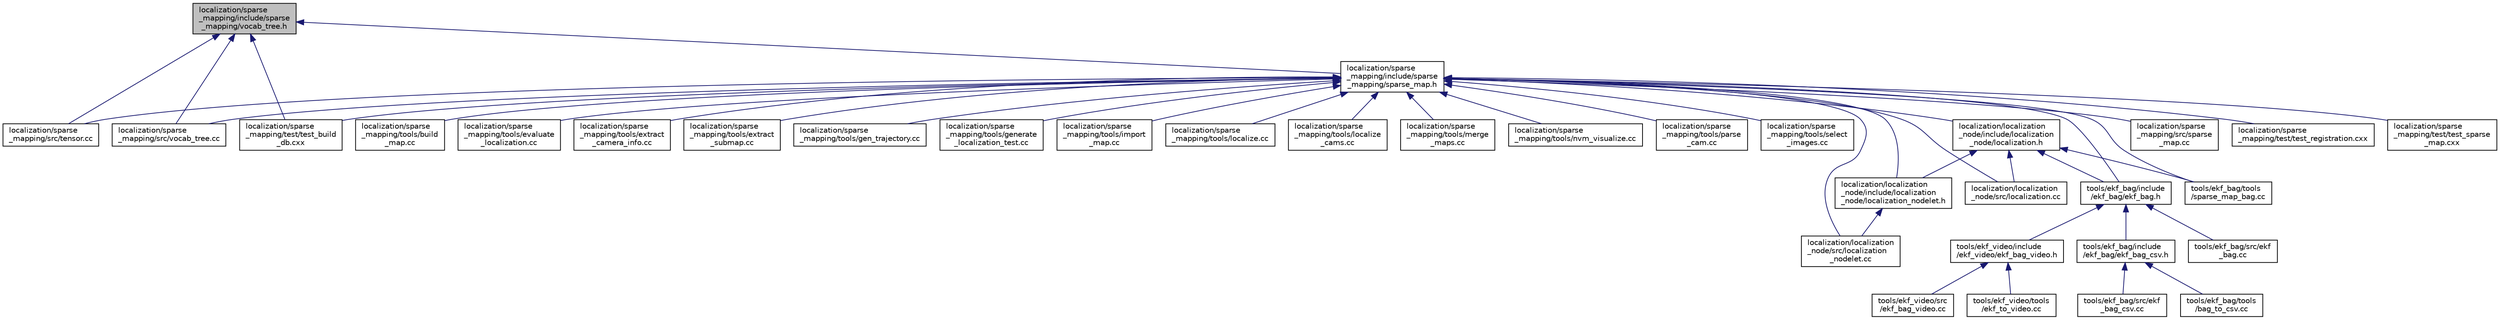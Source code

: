 digraph "localization/sparse_mapping/include/sparse_mapping/vocab_tree.h"
{
 // LATEX_PDF_SIZE
  edge [fontname="Helvetica",fontsize="10",labelfontname="Helvetica",labelfontsize="10"];
  node [fontname="Helvetica",fontsize="10",shape=record];
  Node1 [label="localization/sparse\l_mapping/include/sparse\l_mapping/vocab_tree.h",height=0.2,width=0.4,color="black", fillcolor="grey75", style="filled", fontcolor="black",tooltip=" "];
  Node1 -> Node2 [dir="back",color="midnightblue",fontsize="10",style="solid",fontname="Helvetica"];
  Node2 [label="localization/sparse\l_mapping/include/sparse\l_mapping/sparse_map.h",height=0.2,width=0.4,color="black", fillcolor="white", style="filled",URL="$sparse__map_8h.html",tooltip=" "];
  Node2 -> Node3 [dir="back",color="midnightblue",fontsize="10",style="solid",fontname="Helvetica"];
  Node3 [label="localization/localization\l_node/include/localization\l_node/localization.h",height=0.2,width=0.4,color="black", fillcolor="white", style="filled",URL="$localization_8h.html",tooltip=" "];
  Node3 -> Node4 [dir="back",color="midnightblue",fontsize="10",style="solid",fontname="Helvetica"];
  Node4 [label="localization/localization\l_node/include/localization\l_node/localization_nodelet.h",height=0.2,width=0.4,color="black", fillcolor="white", style="filled",URL="$localization__nodelet_8h.html",tooltip=" "];
  Node4 -> Node5 [dir="back",color="midnightblue",fontsize="10",style="solid",fontname="Helvetica"];
  Node5 [label="localization/localization\l_node/src/localization\l_nodelet.cc",height=0.2,width=0.4,color="black", fillcolor="white", style="filled",URL="$localization__nodelet_8cc.html",tooltip=" "];
  Node3 -> Node6 [dir="back",color="midnightblue",fontsize="10",style="solid",fontname="Helvetica"];
  Node6 [label="localization/localization\l_node/src/localization.cc",height=0.2,width=0.4,color="black", fillcolor="white", style="filled",URL="$localization_8cc.html",tooltip=" "];
  Node3 -> Node7 [dir="back",color="midnightblue",fontsize="10",style="solid",fontname="Helvetica"];
  Node7 [label="tools/ekf_bag/include\l/ekf_bag/ekf_bag.h",height=0.2,width=0.4,color="black", fillcolor="white", style="filled",URL="$ekf__bag_8h.html",tooltip=" "];
  Node7 -> Node8 [dir="back",color="midnightblue",fontsize="10",style="solid",fontname="Helvetica"];
  Node8 [label="tools/ekf_bag/include\l/ekf_bag/ekf_bag_csv.h",height=0.2,width=0.4,color="black", fillcolor="white", style="filled",URL="$ekf__bag__csv_8h.html",tooltip=" "];
  Node8 -> Node9 [dir="back",color="midnightblue",fontsize="10",style="solid",fontname="Helvetica"];
  Node9 [label="tools/ekf_bag/src/ekf\l_bag_csv.cc",height=0.2,width=0.4,color="black", fillcolor="white", style="filled",URL="$ekf__bag__csv_8cc.html",tooltip=" "];
  Node8 -> Node10 [dir="back",color="midnightblue",fontsize="10",style="solid",fontname="Helvetica"];
  Node10 [label="tools/ekf_bag/tools\l/bag_to_csv.cc",height=0.2,width=0.4,color="black", fillcolor="white", style="filled",URL="$bag__to__csv_8cc.html",tooltip=" "];
  Node7 -> Node11 [dir="back",color="midnightblue",fontsize="10",style="solid",fontname="Helvetica"];
  Node11 [label="tools/ekf_bag/src/ekf\l_bag.cc",height=0.2,width=0.4,color="black", fillcolor="white", style="filled",URL="$ekf__bag_8cc.html",tooltip=" "];
  Node7 -> Node12 [dir="back",color="midnightblue",fontsize="10",style="solid",fontname="Helvetica"];
  Node12 [label="tools/ekf_video/include\l/ekf_video/ekf_bag_video.h",height=0.2,width=0.4,color="black", fillcolor="white", style="filled",URL="$ekf__bag__video_8h.html",tooltip=" "];
  Node12 -> Node13 [dir="back",color="midnightblue",fontsize="10",style="solid",fontname="Helvetica"];
  Node13 [label="tools/ekf_video/src\l/ekf_bag_video.cc",height=0.2,width=0.4,color="black", fillcolor="white", style="filled",URL="$ekf__bag__video_8cc.html",tooltip=" "];
  Node12 -> Node14 [dir="back",color="midnightblue",fontsize="10",style="solid",fontname="Helvetica"];
  Node14 [label="tools/ekf_video/tools\l/ekf_to_video.cc",height=0.2,width=0.4,color="black", fillcolor="white", style="filled",URL="$ekf__to__video_8cc.html",tooltip=" "];
  Node3 -> Node15 [dir="back",color="midnightblue",fontsize="10",style="solid",fontname="Helvetica"];
  Node15 [label="tools/ekf_bag/tools\l/sparse_map_bag.cc",height=0.2,width=0.4,color="black", fillcolor="white", style="filled",URL="$sparse__map__bag_8cc.html",tooltip=" "];
  Node2 -> Node4 [dir="back",color="midnightblue",fontsize="10",style="solid",fontname="Helvetica"];
  Node2 -> Node6 [dir="back",color="midnightblue",fontsize="10",style="solid",fontname="Helvetica"];
  Node2 -> Node5 [dir="back",color="midnightblue",fontsize="10",style="solid",fontname="Helvetica"];
  Node2 -> Node16 [dir="back",color="midnightblue",fontsize="10",style="solid",fontname="Helvetica"];
  Node16 [label="localization/sparse\l_mapping/src/sparse\l_map.cc",height=0.2,width=0.4,color="black", fillcolor="white", style="filled",URL="$sparse__map_8cc.html",tooltip=" "];
  Node2 -> Node17 [dir="back",color="midnightblue",fontsize="10",style="solid",fontname="Helvetica"];
  Node17 [label="localization/sparse\l_mapping/src/tensor.cc",height=0.2,width=0.4,color="black", fillcolor="white", style="filled",URL="$tensor_8cc.html",tooltip=" "];
  Node2 -> Node18 [dir="back",color="midnightblue",fontsize="10",style="solid",fontname="Helvetica"];
  Node18 [label="localization/sparse\l_mapping/src/vocab_tree.cc",height=0.2,width=0.4,color="black", fillcolor="white", style="filled",URL="$vocab__tree_8cc.html",tooltip=" "];
  Node2 -> Node19 [dir="back",color="midnightblue",fontsize="10",style="solid",fontname="Helvetica"];
  Node19 [label="localization/sparse\l_mapping/test/test_build\l_db.cxx",height=0.2,width=0.4,color="black", fillcolor="white", style="filled",URL="$test__build__db_8cxx.html",tooltip=" "];
  Node2 -> Node20 [dir="back",color="midnightblue",fontsize="10",style="solid",fontname="Helvetica"];
  Node20 [label="localization/sparse\l_mapping/test/test_registration.cxx",height=0.2,width=0.4,color="black", fillcolor="white", style="filled",URL="$test__registration_8cxx.html",tooltip=" "];
  Node2 -> Node21 [dir="back",color="midnightblue",fontsize="10",style="solid",fontname="Helvetica"];
  Node21 [label="localization/sparse\l_mapping/test/test_sparse\l_map.cxx",height=0.2,width=0.4,color="black", fillcolor="white", style="filled",URL="$test__sparse__map_8cxx.html",tooltip=" "];
  Node2 -> Node22 [dir="back",color="midnightblue",fontsize="10",style="solid",fontname="Helvetica"];
  Node22 [label="localization/sparse\l_mapping/tools/build\l_map.cc",height=0.2,width=0.4,color="black", fillcolor="white", style="filled",URL="$build__map_8cc.html",tooltip=" "];
  Node2 -> Node23 [dir="back",color="midnightblue",fontsize="10",style="solid",fontname="Helvetica"];
  Node23 [label="localization/sparse\l_mapping/tools/evaluate\l_localization.cc",height=0.2,width=0.4,color="black", fillcolor="white", style="filled",URL="$evaluate__localization_8cc.html",tooltip=" "];
  Node2 -> Node24 [dir="back",color="midnightblue",fontsize="10",style="solid",fontname="Helvetica"];
  Node24 [label="localization/sparse\l_mapping/tools/extract\l_camera_info.cc",height=0.2,width=0.4,color="black", fillcolor="white", style="filled",URL="$extract__camera__info_8cc.html",tooltip=" "];
  Node2 -> Node25 [dir="back",color="midnightblue",fontsize="10",style="solid",fontname="Helvetica"];
  Node25 [label="localization/sparse\l_mapping/tools/extract\l_submap.cc",height=0.2,width=0.4,color="black", fillcolor="white", style="filled",URL="$extract__submap_8cc.html",tooltip=" "];
  Node2 -> Node26 [dir="back",color="midnightblue",fontsize="10",style="solid",fontname="Helvetica"];
  Node26 [label="localization/sparse\l_mapping/tools/gen_trajectory.cc",height=0.2,width=0.4,color="black", fillcolor="white", style="filled",URL="$gen__trajectory_8cc.html",tooltip=" "];
  Node2 -> Node27 [dir="back",color="midnightblue",fontsize="10",style="solid",fontname="Helvetica"];
  Node27 [label="localization/sparse\l_mapping/tools/generate\l_localization_test.cc",height=0.2,width=0.4,color="black", fillcolor="white", style="filled",URL="$generate__localization__test_8cc.html",tooltip=" "];
  Node2 -> Node28 [dir="back",color="midnightblue",fontsize="10",style="solid",fontname="Helvetica"];
  Node28 [label="localization/sparse\l_mapping/tools/import\l_map.cc",height=0.2,width=0.4,color="black", fillcolor="white", style="filled",URL="$import__map_8cc.html",tooltip=" "];
  Node2 -> Node29 [dir="back",color="midnightblue",fontsize="10",style="solid",fontname="Helvetica"];
  Node29 [label="localization/sparse\l_mapping/tools/localize.cc",height=0.2,width=0.4,color="black", fillcolor="white", style="filled",URL="$localize_8cc.html",tooltip=" "];
  Node2 -> Node30 [dir="back",color="midnightblue",fontsize="10",style="solid",fontname="Helvetica"];
  Node30 [label="localization/sparse\l_mapping/tools/localize\l_cams.cc",height=0.2,width=0.4,color="black", fillcolor="white", style="filled",URL="$localize__cams_8cc.html",tooltip=" "];
  Node2 -> Node31 [dir="back",color="midnightblue",fontsize="10",style="solid",fontname="Helvetica"];
  Node31 [label="localization/sparse\l_mapping/tools/merge\l_maps.cc",height=0.2,width=0.4,color="black", fillcolor="white", style="filled",URL="$merge__maps_8cc.html",tooltip=" "];
  Node2 -> Node32 [dir="back",color="midnightblue",fontsize="10",style="solid",fontname="Helvetica"];
  Node32 [label="localization/sparse\l_mapping/tools/nvm_visualize.cc",height=0.2,width=0.4,color="black", fillcolor="white", style="filled",URL="$nvm__visualize_8cc.html",tooltip=" "];
  Node2 -> Node33 [dir="back",color="midnightblue",fontsize="10",style="solid",fontname="Helvetica"];
  Node33 [label="localization/sparse\l_mapping/tools/parse\l_cam.cc",height=0.2,width=0.4,color="black", fillcolor="white", style="filled",URL="$parse__cam_8cc.html",tooltip=" "];
  Node2 -> Node34 [dir="back",color="midnightblue",fontsize="10",style="solid",fontname="Helvetica"];
  Node34 [label="localization/sparse\l_mapping/tools/select\l_images.cc",height=0.2,width=0.4,color="black", fillcolor="white", style="filled",URL="$select__images_8cc.html",tooltip=" "];
  Node2 -> Node7 [dir="back",color="midnightblue",fontsize="10",style="solid",fontname="Helvetica"];
  Node2 -> Node15 [dir="back",color="midnightblue",fontsize="10",style="solid",fontname="Helvetica"];
  Node1 -> Node17 [dir="back",color="midnightblue",fontsize="10",style="solid",fontname="Helvetica"];
  Node1 -> Node18 [dir="back",color="midnightblue",fontsize="10",style="solid",fontname="Helvetica"];
  Node1 -> Node19 [dir="back",color="midnightblue",fontsize="10",style="solid",fontname="Helvetica"];
}
